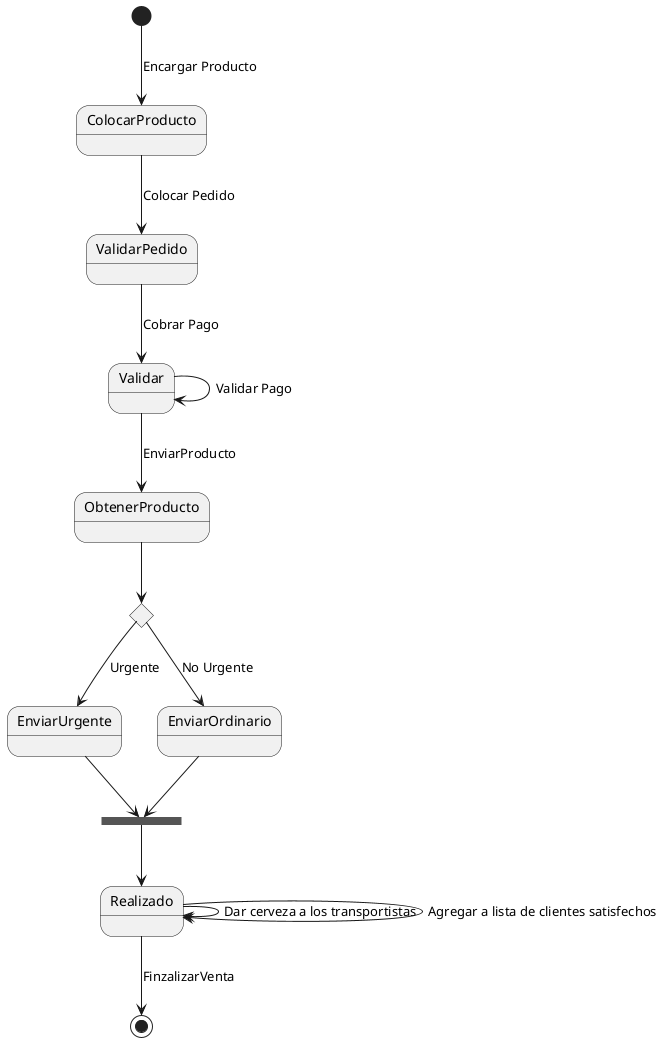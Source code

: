 @startuml 

[*] --> ColocarProducto : Encargar Producto
ColocarProducto --> ValidarPedido : Colocar Pedido
ValidarPedido --> Validar : Cobrar Pago
Validar --> Validar : Validar Pago
Validar --> ObtenerProducto : EnviarProducto

state C <<choice>>
ObtenerProducto --> C
C --> EnviarUrgente : Urgente
C --> EnviarOrdinario : No Urgente

state joinn_state <<join>>
EnviarUrgente --> joinn_state
EnviarOrdinario --> joinn_state


joinn_state --> Realizado

Realizado --> Realizado : Dar cerveza a los transportistas
Realizado --> Realizado : Agregar a lista de clientes satisfechos
Realizado --> [*] : FinzalizarVenta


@enduml